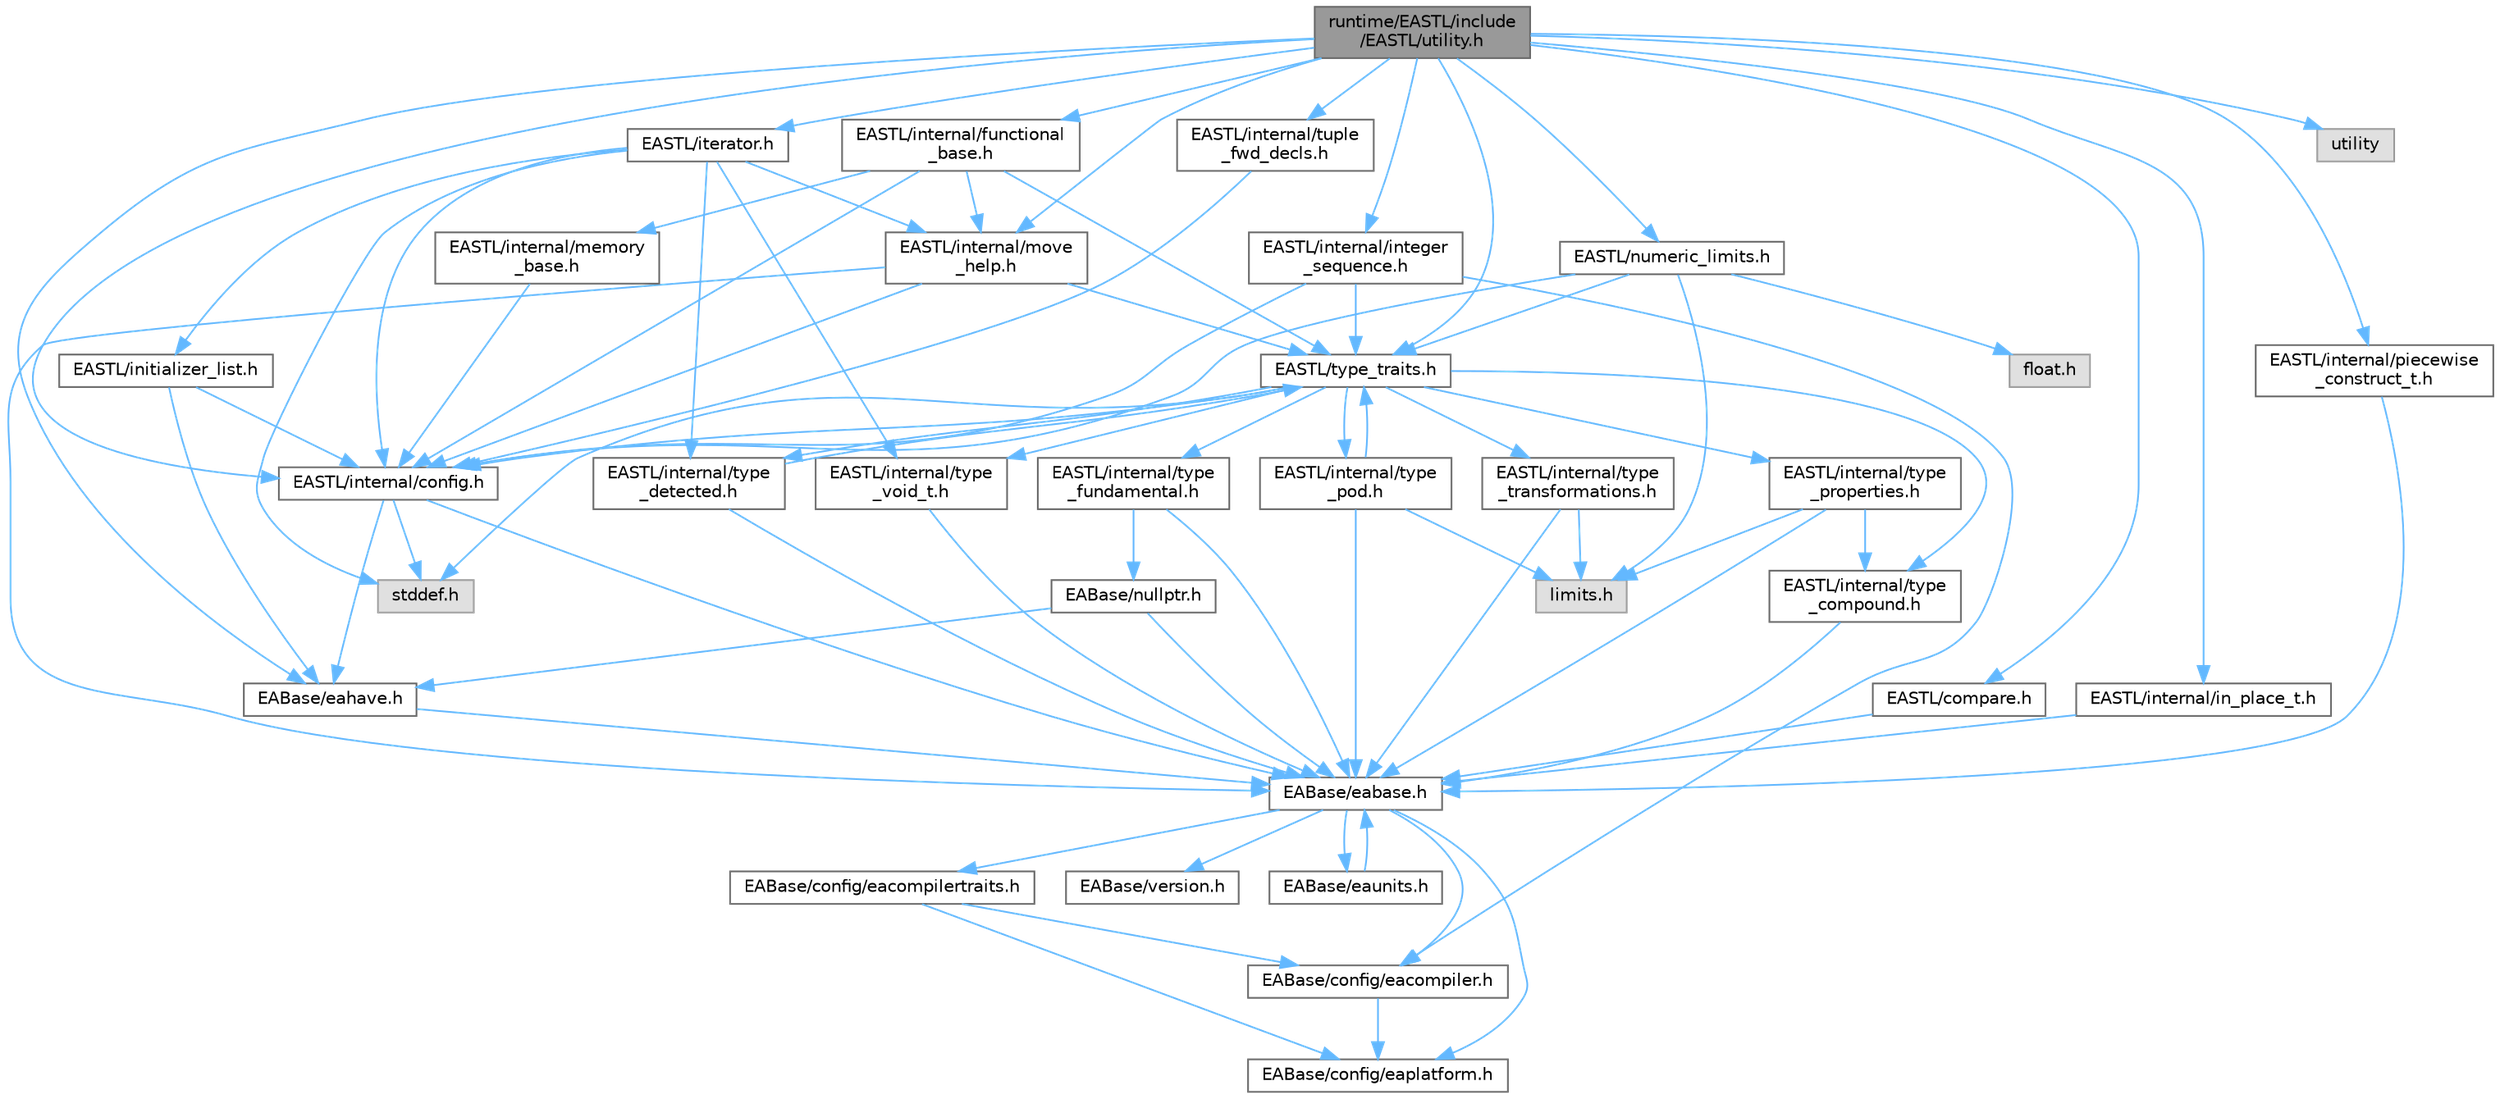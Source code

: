 digraph "runtime/EASTL/include/EASTL/utility.h"
{
 // LATEX_PDF_SIZE
  bgcolor="transparent";
  edge [fontname=Helvetica,fontsize=10,labelfontname=Helvetica,labelfontsize=10];
  node [fontname=Helvetica,fontsize=10,shape=box,height=0.2,width=0.4];
  Node1 [id="Node000001",label="runtime/EASTL/include\l/EASTL/utility.h",height=0.2,width=0.4,color="gray40", fillcolor="grey60", style="filled", fontcolor="black",tooltip=" "];
  Node1 -> Node2 [id="edge79_Node000001_Node000002",color="steelblue1",style="solid",tooltip=" "];
  Node2 [id="Node000002",label="EASTL/internal/config.h",height=0.2,width=0.4,color="grey40", fillcolor="white", style="filled",URL="$config_8h.html",tooltip=" "];
  Node2 -> Node3 [id="edge80_Node000002_Node000003",color="steelblue1",style="solid",tooltip=" "];
  Node3 [id="Node000003",label="EABase/eabase.h",height=0.2,width=0.4,color="grey40", fillcolor="white", style="filled",URL="$eabase_8h.html",tooltip=" "];
  Node3 -> Node4 [id="edge81_Node000003_Node000004",color="steelblue1",style="solid",tooltip=" "];
  Node4 [id="Node000004",label="EABase/config/eacompiler.h",height=0.2,width=0.4,color="grey40", fillcolor="white", style="filled",URL="$eacompiler_8h.html",tooltip=" "];
  Node4 -> Node5 [id="edge82_Node000004_Node000005",color="steelblue1",style="solid",tooltip=" "];
  Node5 [id="Node000005",label="EABase/config/eaplatform.h",height=0.2,width=0.4,color="grey40", fillcolor="white", style="filled",URL="$eaplatform_8h.html",tooltip=" "];
  Node3 -> Node6 [id="edge83_Node000003_Node000006",color="steelblue1",style="solid",tooltip=" "];
  Node6 [id="Node000006",label="EABase/config/eacompilertraits.h",height=0.2,width=0.4,color="grey40", fillcolor="white", style="filled",URL="$eacompilertraits_8h.html",tooltip=" "];
  Node6 -> Node5 [id="edge84_Node000006_Node000005",color="steelblue1",style="solid",tooltip=" "];
  Node6 -> Node4 [id="edge85_Node000006_Node000004",color="steelblue1",style="solid",tooltip=" "];
  Node3 -> Node5 [id="edge86_Node000003_Node000005",color="steelblue1",style="solid",tooltip=" "];
  Node3 -> Node7 [id="edge87_Node000003_Node000007",color="steelblue1",style="solid",tooltip=" "];
  Node7 [id="Node000007",label="EABase/version.h",height=0.2,width=0.4,color="grey40", fillcolor="white", style="filled",URL="$_e_a_s_t_l_2packages_2_e_a_base_2include_2_common_2_e_a_base_2version_8h.html",tooltip=" "];
  Node3 -> Node8 [id="edge88_Node000003_Node000008",color="steelblue1",style="solid",tooltip=" "];
  Node8 [id="Node000008",label="EABase/eaunits.h",height=0.2,width=0.4,color="grey40", fillcolor="white", style="filled",URL="$eaunits_8h.html",tooltip=" "];
  Node8 -> Node3 [id="edge89_Node000008_Node000003",color="steelblue1",style="solid",tooltip=" "];
  Node2 -> Node9 [id="edge90_Node000002_Node000009",color="steelblue1",style="solid",tooltip=" "];
  Node9 [id="Node000009",label="EABase/eahave.h",height=0.2,width=0.4,color="grey40", fillcolor="white", style="filled",URL="$eahave_8h.html",tooltip=" "];
  Node9 -> Node3 [id="edge91_Node000009_Node000003",color="steelblue1",style="solid",tooltip=" "];
  Node2 -> Node10 [id="edge92_Node000002_Node000010",color="steelblue1",style="solid",tooltip=" "];
  Node10 [id="Node000010",label="stddef.h",height=0.2,width=0.4,color="grey60", fillcolor="#E0E0E0", style="filled",tooltip=" "];
  Node1 -> Node11 [id="edge93_Node000001_Node000011",color="steelblue1",style="solid",tooltip=" "];
  Node11 [id="Node000011",label="EASTL/type_traits.h",height=0.2,width=0.4,color="grey40", fillcolor="white", style="filled",URL="$_e_a_s_t_l_2include_2_e_a_s_t_l_2type__traits_8h.html",tooltip=" "];
  Node11 -> Node2 [id="edge94_Node000011_Node000002",color="steelblue1",style="solid",tooltip=" "];
  Node11 -> Node10 [id="edge95_Node000011_Node000010",color="steelblue1",style="solid",tooltip=" "];
  Node11 -> Node12 [id="edge96_Node000011_Node000012",color="steelblue1",style="solid",tooltip=" "];
  Node12 [id="Node000012",label="EASTL/internal/type\l_fundamental.h",height=0.2,width=0.4,color="grey40", fillcolor="white", style="filled",URL="$type__fundamental_8h.html",tooltip=" "];
  Node12 -> Node3 [id="edge97_Node000012_Node000003",color="steelblue1",style="solid",tooltip=" "];
  Node12 -> Node13 [id="edge98_Node000012_Node000013",color="steelblue1",style="solid",tooltip=" "];
  Node13 [id="Node000013",label="EABase/nullptr.h",height=0.2,width=0.4,color="grey40", fillcolor="white", style="filled",URL="$nullptr_8h.html",tooltip=" "];
  Node13 -> Node3 [id="edge99_Node000013_Node000003",color="steelblue1",style="solid",tooltip=" "];
  Node13 -> Node9 [id="edge100_Node000013_Node000009",color="steelblue1",style="solid",tooltip=" "];
  Node11 -> Node14 [id="edge101_Node000011_Node000014",color="steelblue1",style="solid",tooltip=" "];
  Node14 [id="Node000014",label="EASTL/internal/type\l_transformations.h",height=0.2,width=0.4,color="grey40", fillcolor="white", style="filled",URL="$type__transformations_8h.html",tooltip=" "];
  Node14 -> Node3 [id="edge102_Node000014_Node000003",color="steelblue1",style="solid",tooltip=" "];
  Node14 -> Node15 [id="edge103_Node000014_Node000015",color="steelblue1",style="solid",tooltip=" "];
  Node15 [id="Node000015",label="limits.h",height=0.2,width=0.4,color="grey60", fillcolor="#E0E0E0", style="filled",tooltip=" "];
  Node11 -> Node16 [id="edge104_Node000011_Node000016",color="steelblue1",style="solid",tooltip=" "];
  Node16 [id="Node000016",label="EASTL/internal/type\l_void_t.h",height=0.2,width=0.4,color="grey40", fillcolor="white", style="filled",URL="$type__void__t_8h.html",tooltip=" "];
  Node16 -> Node3 [id="edge105_Node000016_Node000003",color="steelblue1",style="solid",tooltip=" "];
  Node11 -> Node17 [id="edge106_Node000011_Node000017",color="steelblue1",style="solid",tooltip=" "];
  Node17 [id="Node000017",label="EASTL/internal/type\l_properties.h",height=0.2,width=0.4,color="grey40", fillcolor="white", style="filled",URL="$type__properties_8h.html",tooltip=" "];
  Node17 -> Node3 [id="edge107_Node000017_Node000003",color="steelblue1",style="solid",tooltip=" "];
  Node17 -> Node15 [id="edge108_Node000017_Node000015",color="steelblue1",style="solid",tooltip=" "];
  Node17 -> Node18 [id="edge109_Node000017_Node000018",color="steelblue1",style="solid",tooltip=" "];
  Node18 [id="Node000018",label="EASTL/internal/type\l_compound.h",height=0.2,width=0.4,color="grey40", fillcolor="white", style="filled",URL="$type__compound_8h.html",tooltip=" "];
  Node18 -> Node3 [id="edge110_Node000018_Node000003",color="steelblue1",style="solid",tooltip=" "];
  Node11 -> Node18 [id="edge111_Node000011_Node000018",color="steelblue1",style="solid",tooltip=" "];
  Node11 -> Node19 [id="edge112_Node000011_Node000019",color="steelblue1",style="solid",tooltip=" "];
  Node19 [id="Node000019",label="EASTL/internal/type\l_pod.h",height=0.2,width=0.4,color="grey40", fillcolor="white", style="filled",URL="$type__pod_8h.html",tooltip=" "];
  Node19 -> Node3 [id="edge113_Node000019_Node000003",color="steelblue1",style="solid",tooltip=" "];
  Node19 -> Node15 [id="edge114_Node000019_Node000015",color="steelblue1",style="solid",tooltip=" "];
  Node19 -> Node11 [id="edge115_Node000019_Node000011",color="steelblue1",style="solid",tooltip=" "];
  Node11 -> Node20 [id="edge116_Node000011_Node000020",color="steelblue1",style="solid",tooltip=" "];
  Node20 [id="Node000020",label="EASTL/internal/type\l_detected.h",height=0.2,width=0.4,color="grey40", fillcolor="white", style="filled",URL="$type__detected_8h.html",tooltip=" "];
  Node20 -> Node3 [id="edge117_Node000020_Node000003",color="steelblue1",style="solid",tooltip=" "];
  Node20 -> Node11 [id="edge118_Node000020_Node000011",color="steelblue1",style="solid",tooltip=" "];
  Node1 -> Node21 [id="edge119_Node000001_Node000021",color="steelblue1",style="solid",tooltip=" "];
  Node21 [id="Node000021",label="EASTL/iterator.h",height=0.2,width=0.4,color="grey40", fillcolor="white", style="filled",URL="$_e_a_s_t_l_2include_2_e_a_s_t_l_2iterator_8h.html",tooltip=" "];
  Node21 -> Node2 [id="edge120_Node000021_Node000002",color="steelblue1",style="solid",tooltip=" "];
  Node21 -> Node22 [id="edge121_Node000021_Node000022",color="steelblue1",style="solid",tooltip=" "];
  Node22 [id="Node000022",label="EASTL/internal/move\l_help.h",height=0.2,width=0.4,color="grey40", fillcolor="white", style="filled",URL="$move__help_8h.html",tooltip=" "];
  Node22 -> Node3 [id="edge122_Node000022_Node000003",color="steelblue1",style="solid",tooltip=" "];
  Node22 -> Node2 [id="edge123_Node000022_Node000002",color="steelblue1",style="solid",tooltip=" "];
  Node22 -> Node11 [id="edge124_Node000022_Node000011",color="steelblue1",style="solid",tooltip=" "];
  Node21 -> Node20 [id="edge125_Node000021_Node000020",color="steelblue1",style="solid",tooltip=" "];
  Node21 -> Node16 [id="edge126_Node000021_Node000016",color="steelblue1",style="solid",tooltip=" "];
  Node21 -> Node23 [id="edge127_Node000021_Node000023",color="steelblue1",style="solid",tooltip=" "];
  Node23 [id="Node000023",label="EASTL/initializer_list.h",height=0.2,width=0.4,color="grey40", fillcolor="white", style="filled",URL="$initializer__list_8h.html",tooltip=" "];
  Node23 -> Node2 [id="edge128_Node000023_Node000002",color="steelblue1",style="solid",tooltip=" "];
  Node23 -> Node9 [id="edge129_Node000023_Node000009",color="steelblue1",style="solid",tooltip=" "];
  Node21 -> Node10 [id="edge130_Node000021_Node000010",color="steelblue1",style="solid",tooltip=" "];
  Node1 -> Node24 [id="edge131_Node000001_Node000024",color="steelblue1",style="solid",tooltip=" "];
  Node24 [id="Node000024",label="EASTL/numeric_limits.h",height=0.2,width=0.4,color="grey40", fillcolor="white", style="filled",URL="$numeric__limits_8h.html",tooltip=" "];
  Node24 -> Node2 [id="edge132_Node000024_Node000002",color="steelblue1",style="solid",tooltip=" "];
  Node24 -> Node11 [id="edge133_Node000024_Node000011",color="steelblue1",style="solid",tooltip=" "];
  Node24 -> Node15 [id="edge134_Node000024_Node000015",color="steelblue1",style="solid",tooltip=" "];
  Node24 -> Node25 [id="edge135_Node000024_Node000025",color="steelblue1",style="solid",tooltip=" "];
  Node25 [id="Node000025",label="float.h",height=0.2,width=0.4,color="grey60", fillcolor="#E0E0E0", style="filled",tooltip=" "];
  Node1 -> Node26 [id="edge136_Node000001_Node000026",color="steelblue1",style="solid",tooltip=" "];
  Node26 [id="Node000026",label="EASTL/compare.h",height=0.2,width=0.4,color="grey40", fillcolor="white", style="filled",URL="$compare_8h.html",tooltip=" "];
  Node26 -> Node3 [id="edge137_Node000026_Node000003",color="steelblue1",style="solid",tooltip=" "];
  Node1 -> Node27 [id="edge138_Node000001_Node000027",color="steelblue1",style="solid",tooltip=" "];
  Node27 [id="Node000027",label="EASTL/internal/functional\l_base.h",height=0.2,width=0.4,color="grey40", fillcolor="white", style="filled",URL="$functional__base_8h.html",tooltip=" "];
  Node27 -> Node2 [id="edge139_Node000027_Node000002",color="steelblue1",style="solid",tooltip=" "];
  Node27 -> Node28 [id="edge140_Node000027_Node000028",color="steelblue1",style="solid",tooltip=" "];
  Node28 [id="Node000028",label="EASTL/internal/memory\l_base.h",height=0.2,width=0.4,color="grey40", fillcolor="white", style="filled",URL="$memory__base_8h.html",tooltip=" "];
  Node28 -> Node2 [id="edge141_Node000028_Node000002",color="steelblue1",style="solid",tooltip=" "];
  Node27 -> Node22 [id="edge142_Node000027_Node000022",color="steelblue1",style="solid",tooltip=" "];
  Node27 -> Node11 [id="edge143_Node000027_Node000011",color="steelblue1",style="solid",tooltip=" "];
  Node1 -> Node22 [id="edge144_Node000001_Node000022",color="steelblue1",style="solid",tooltip=" "];
  Node1 -> Node9 [id="edge145_Node000001_Node000009",color="steelblue1",style="solid",tooltip=" "];
  Node1 -> Node29 [id="edge146_Node000001_Node000029",color="steelblue1",style="solid",tooltip=" "];
  Node29 [id="Node000029",label="EASTL/internal/integer\l_sequence.h",height=0.2,width=0.4,color="grey40", fillcolor="white", style="filled",URL="$integer__sequence_8h.html",tooltip=" "];
  Node29 -> Node4 [id="edge147_Node000029_Node000004",color="steelblue1",style="solid",tooltip=" "];
  Node29 -> Node2 [id="edge148_Node000029_Node000002",color="steelblue1",style="solid",tooltip=" "];
  Node29 -> Node11 [id="edge149_Node000029_Node000011",color="steelblue1",style="solid",tooltip=" "];
  Node1 -> Node30 [id="edge150_Node000001_Node000030",color="steelblue1",style="solid",tooltip=" "];
  Node30 [id="Node000030",label="EASTL/internal/tuple\l_fwd_decls.h",height=0.2,width=0.4,color="grey40", fillcolor="white", style="filled",URL="$tuple__fwd__decls_8h.html",tooltip=" "];
  Node30 -> Node2 [id="edge151_Node000030_Node000002",color="steelblue1",style="solid",tooltip=" "];
  Node1 -> Node31 [id="edge152_Node000001_Node000031",color="steelblue1",style="solid",tooltip=" "];
  Node31 [id="Node000031",label="EASTL/internal/in_place_t.h",height=0.2,width=0.4,color="grey40", fillcolor="white", style="filled",URL="$in__place__t_8h.html",tooltip=" "];
  Node31 -> Node3 [id="edge153_Node000031_Node000003",color="steelblue1",style="solid",tooltip=" "];
  Node1 -> Node32 [id="edge154_Node000001_Node000032",color="steelblue1",style="solid",tooltip=" "];
  Node32 [id="Node000032",label="EASTL/internal/piecewise\l_construct_t.h",height=0.2,width=0.4,color="grey40", fillcolor="white", style="filled",URL="$piecewise__construct__t_8h.html",tooltip=" "];
  Node32 -> Node3 [id="edge155_Node000032_Node000003",color="steelblue1",style="solid",tooltip=" "];
  Node1 -> Node33 [id="edge156_Node000001_Node000033",color="steelblue1",style="solid",tooltip=" "];
  Node33 [id="Node000033",label="utility",height=0.2,width=0.4,color="grey60", fillcolor="#E0E0E0", style="filled",tooltip=" "];
}
